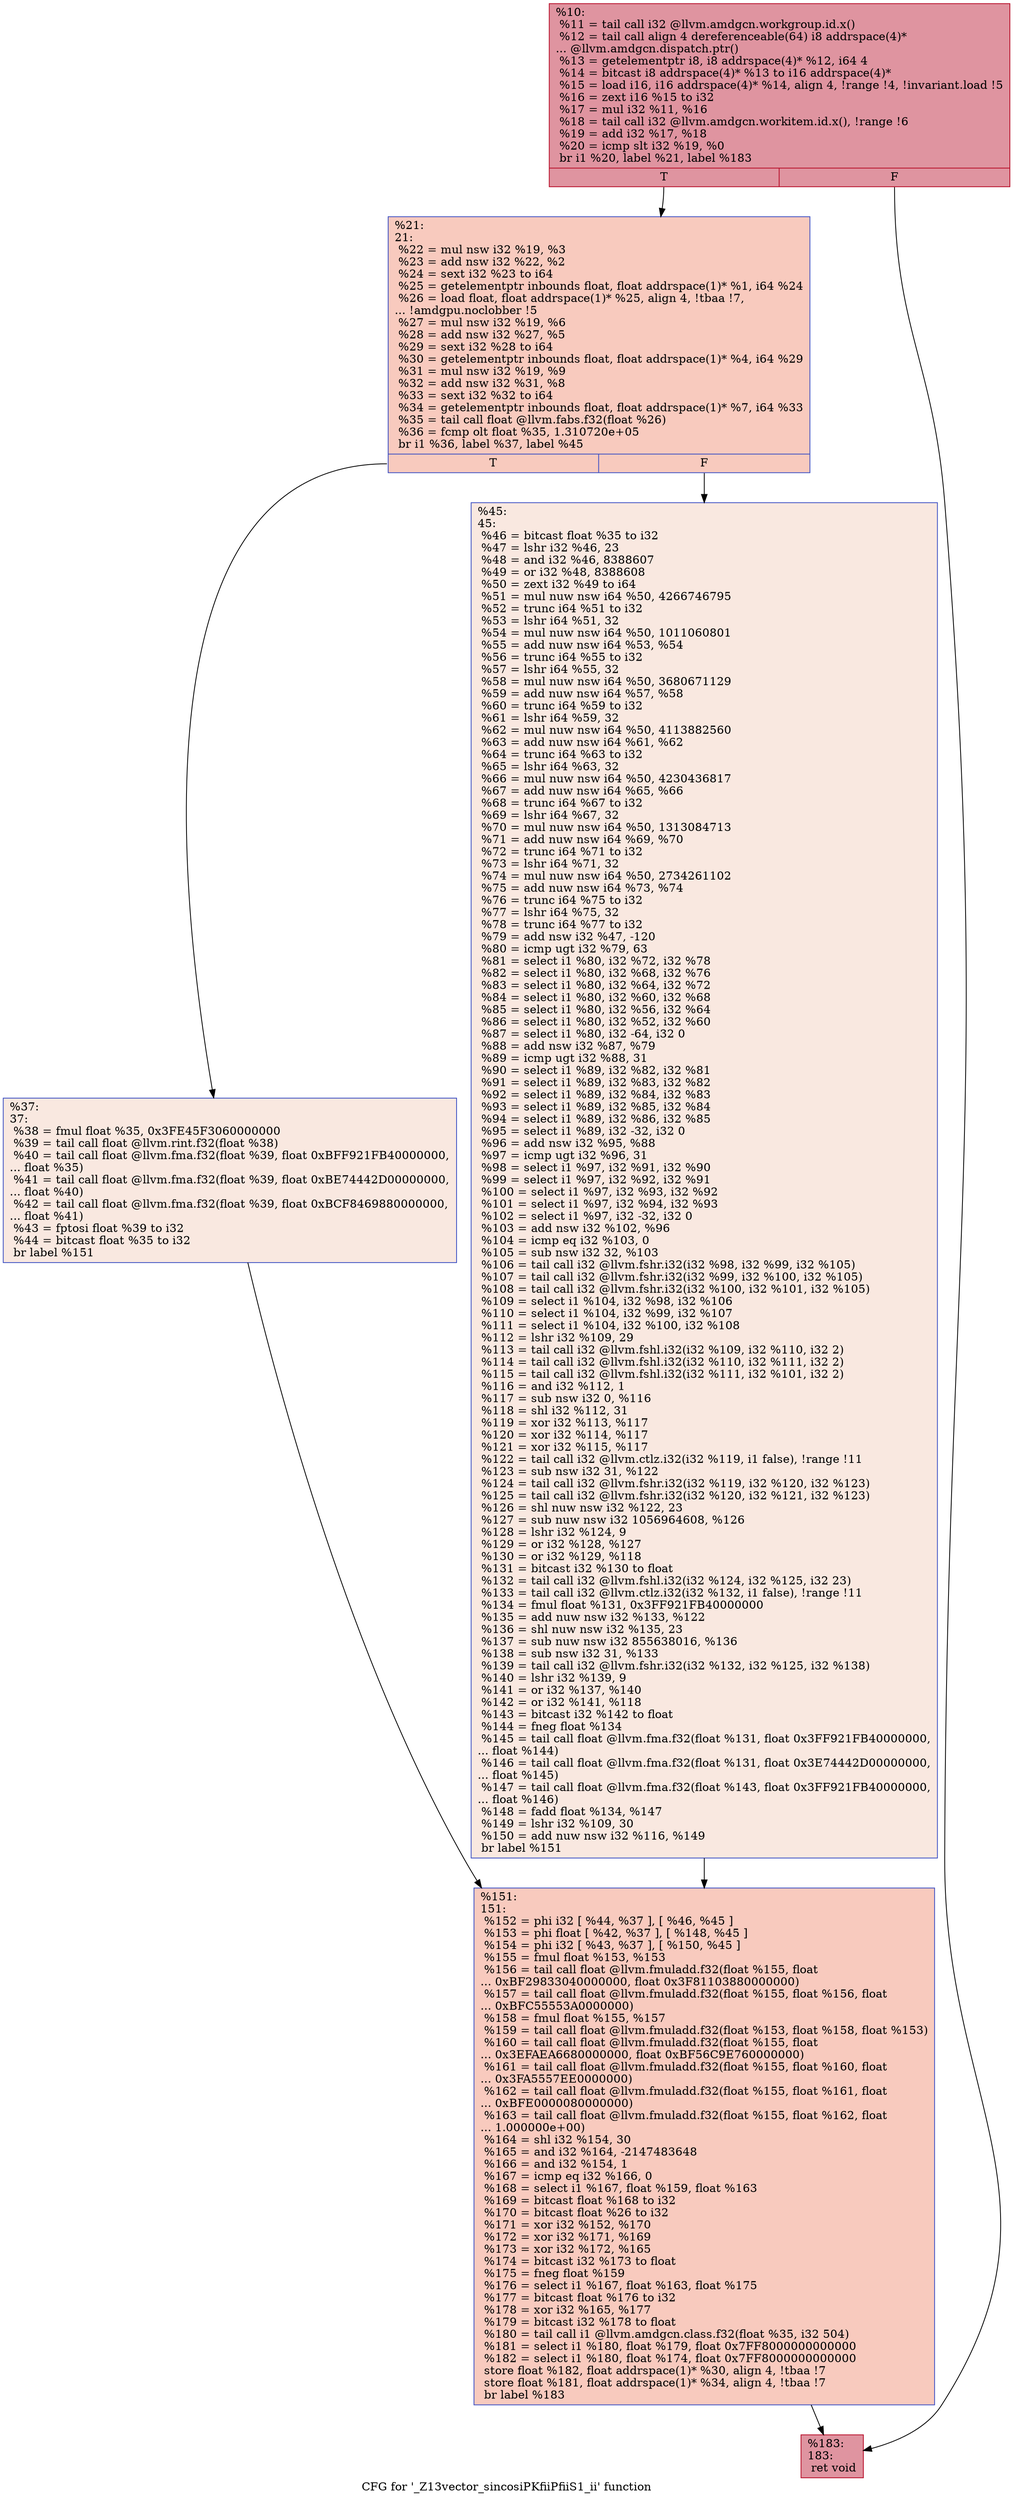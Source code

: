digraph "CFG for '_Z13vector_sincosiPKfiiPfiiS1_ii' function" {
	label="CFG for '_Z13vector_sincosiPKfiiPfiiS1_ii' function";

	Node0x49d8570 [shape=record,color="#b70d28ff", style=filled, fillcolor="#b70d2870",label="{%10:\l  %11 = tail call i32 @llvm.amdgcn.workgroup.id.x()\l  %12 = tail call align 4 dereferenceable(64) i8 addrspace(4)*\l... @llvm.amdgcn.dispatch.ptr()\l  %13 = getelementptr i8, i8 addrspace(4)* %12, i64 4\l  %14 = bitcast i8 addrspace(4)* %13 to i16 addrspace(4)*\l  %15 = load i16, i16 addrspace(4)* %14, align 4, !range !4, !invariant.load !5\l  %16 = zext i16 %15 to i32\l  %17 = mul i32 %11, %16\l  %18 = tail call i32 @llvm.amdgcn.workitem.id.x(), !range !6\l  %19 = add i32 %17, %18\l  %20 = icmp slt i32 %19, %0\l  br i1 %20, label %21, label %183\l|{<s0>T|<s1>F}}"];
	Node0x49d8570:s0 -> Node0x49db040;
	Node0x49d8570:s1 -> Node0x49db0d0;
	Node0x49db040 [shape=record,color="#3d50c3ff", style=filled, fillcolor="#ef886b70",label="{%21:\l21:                                               \l  %22 = mul nsw i32 %19, %3\l  %23 = add nsw i32 %22, %2\l  %24 = sext i32 %23 to i64\l  %25 = getelementptr inbounds float, float addrspace(1)* %1, i64 %24\l  %26 = load float, float addrspace(1)* %25, align 4, !tbaa !7,\l... !amdgpu.noclobber !5\l  %27 = mul nsw i32 %19, %6\l  %28 = add nsw i32 %27, %5\l  %29 = sext i32 %28 to i64\l  %30 = getelementptr inbounds float, float addrspace(1)* %4, i64 %29\l  %31 = mul nsw i32 %19, %9\l  %32 = add nsw i32 %31, %8\l  %33 = sext i32 %32 to i64\l  %34 = getelementptr inbounds float, float addrspace(1)* %7, i64 %33\l  %35 = tail call float @llvm.fabs.f32(float %26)\l  %36 = fcmp olt float %35, 1.310720e+05\l  br i1 %36, label %37, label %45\l|{<s0>T|<s1>F}}"];
	Node0x49db040:s0 -> Node0x49dce40;
	Node0x49db040:s1 -> Node0x49dced0;
	Node0x49dce40 [shape=record,color="#3d50c3ff", style=filled, fillcolor="#f1ccb870",label="{%37:\l37:                                               \l  %38 = fmul float %35, 0x3FE45F3060000000\l  %39 = tail call float @llvm.rint.f32(float %38)\l  %40 = tail call float @llvm.fma.f32(float %39, float 0xBFF921FB40000000,\l... float %35)\l  %41 = tail call float @llvm.fma.f32(float %39, float 0xBE74442D00000000,\l... float %40)\l  %42 = tail call float @llvm.fma.f32(float %39, float 0xBCF8469880000000,\l... float %41)\l  %43 = fptosi float %39 to i32\l  %44 = bitcast float %35 to i32\l  br label %151\l}"];
	Node0x49dce40 -> Node0x49dd9a0;
	Node0x49dced0 [shape=record,color="#3d50c3ff", style=filled, fillcolor="#f1ccb870",label="{%45:\l45:                                               \l  %46 = bitcast float %35 to i32\l  %47 = lshr i32 %46, 23\l  %48 = and i32 %46, 8388607\l  %49 = or i32 %48, 8388608\l  %50 = zext i32 %49 to i64\l  %51 = mul nuw nsw i64 %50, 4266746795\l  %52 = trunc i64 %51 to i32\l  %53 = lshr i64 %51, 32\l  %54 = mul nuw nsw i64 %50, 1011060801\l  %55 = add nuw nsw i64 %53, %54\l  %56 = trunc i64 %55 to i32\l  %57 = lshr i64 %55, 32\l  %58 = mul nuw nsw i64 %50, 3680671129\l  %59 = add nuw nsw i64 %57, %58\l  %60 = trunc i64 %59 to i32\l  %61 = lshr i64 %59, 32\l  %62 = mul nuw nsw i64 %50, 4113882560\l  %63 = add nuw nsw i64 %61, %62\l  %64 = trunc i64 %63 to i32\l  %65 = lshr i64 %63, 32\l  %66 = mul nuw nsw i64 %50, 4230436817\l  %67 = add nuw nsw i64 %65, %66\l  %68 = trunc i64 %67 to i32\l  %69 = lshr i64 %67, 32\l  %70 = mul nuw nsw i64 %50, 1313084713\l  %71 = add nuw nsw i64 %69, %70\l  %72 = trunc i64 %71 to i32\l  %73 = lshr i64 %71, 32\l  %74 = mul nuw nsw i64 %50, 2734261102\l  %75 = add nuw nsw i64 %73, %74\l  %76 = trunc i64 %75 to i32\l  %77 = lshr i64 %75, 32\l  %78 = trunc i64 %77 to i32\l  %79 = add nsw i32 %47, -120\l  %80 = icmp ugt i32 %79, 63\l  %81 = select i1 %80, i32 %72, i32 %78\l  %82 = select i1 %80, i32 %68, i32 %76\l  %83 = select i1 %80, i32 %64, i32 %72\l  %84 = select i1 %80, i32 %60, i32 %68\l  %85 = select i1 %80, i32 %56, i32 %64\l  %86 = select i1 %80, i32 %52, i32 %60\l  %87 = select i1 %80, i32 -64, i32 0\l  %88 = add nsw i32 %87, %79\l  %89 = icmp ugt i32 %88, 31\l  %90 = select i1 %89, i32 %82, i32 %81\l  %91 = select i1 %89, i32 %83, i32 %82\l  %92 = select i1 %89, i32 %84, i32 %83\l  %93 = select i1 %89, i32 %85, i32 %84\l  %94 = select i1 %89, i32 %86, i32 %85\l  %95 = select i1 %89, i32 -32, i32 0\l  %96 = add nsw i32 %95, %88\l  %97 = icmp ugt i32 %96, 31\l  %98 = select i1 %97, i32 %91, i32 %90\l  %99 = select i1 %97, i32 %92, i32 %91\l  %100 = select i1 %97, i32 %93, i32 %92\l  %101 = select i1 %97, i32 %94, i32 %93\l  %102 = select i1 %97, i32 -32, i32 0\l  %103 = add nsw i32 %102, %96\l  %104 = icmp eq i32 %103, 0\l  %105 = sub nsw i32 32, %103\l  %106 = tail call i32 @llvm.fshr.i32(i32 %98, i32 %99, i32 %105)\l  %107 = tail call i32 @llvm.fshr.i32(i32 %99, i32 %100, i32 %105)\l  %108 = tail call i32 @llvm.fshr.i32(i32 %100, i32 %101, i32 %105)\l  %109 = select i1 %104, i32 %98, i32 %106\l  %110 = select i1 %104, i32 %99, i32 %107\l  %111 = select i1 %104, i32 %100, i32 %108\l  %112 = lshr i32 %109, 29\l  %113 = tail call i32 @llvm.fshl.i32(i32 %109, i32 %110, i32 2)\l  %114 = tail call i32 @llvm.fshl.i32(i32 %110, i32 %111, i32 2)\l  %115 = tail call i32 @llvm.fshl.i32(i32 %111, i32 %101, i32 2)\l  %116 = and i32 %112, 1\l  %117 = sub nsw i32 0, %116\l  %118 = shl i32 %112, 31\l  %119 = xor i32 %113, %117\l  %120 = xor i32 %114, %117\l  %121 = xor i32 %115, %117\l  %122 = tail call i32 @llvm.ctlz.i32(i32 %119, i1 false), !range !11\l  %123 = sub nsw i32 31, %122\l  %124 = tail call i32 @llvm.fshr.i32(i32 %119, i32 %120, i32 %123)\l  %125 = tail call i32 @llvm.fshr.i32(i32 %120, i32 %121, i32 %123)\l  %126 = shl nuw nsw i32 %122, 23\l  %127 = sub nuw nsw i32 1056964608, %126\l  %128 = lshr i32 %124, 9\l  %129 = or i32 %128, %127\l  %130 = or i32 %129, %118\l  %131 = bitcast i32 %130 to float\l  %132 = tail call i32 @llvm.fshl.i32(i32 %124, i32 %125, i32 23)\l  %133 = tail call i32 @llvm.ctlz.i32(i32 %132, i1 false), !range !11\l  %134 = fmul float %131, 0x3FF921FB40000000\l  %135 = add nuw nsw i32 %133, %122\l  %136 = shl nuw nsw i32 %135, 23\l  %137 = sub nuw nsw i32 855638016, %136\l  %138 = sub nsw i32 31, %133\l  %139 = tail call i32 @llvm.fshr.i32(i32 %132, i32 %125, i32 %138)\l  %140 = lshr i32 %139, 9\l  %141 = or i32 %137, %140\l  %142 = or i32 %141, %118\l  %143 = bitcast i32 %142 to float\l  %144 = fneg float %134\l  %145 = tail call float @llvm.fma.f32(float %131, float 0x3FF921FB40000000,\l... float %144)\l  %146 = tail call float @llvm.fma.f32(float %131, float 0x3E74442D00000000,\l... float %145)\l  %147 = tail call float @llvm.fma.f32(float %143, float 0x3FF921FB40000000,\l... float %146)\l  %148 = fadd float %134, %147\l  %149 = lshr i32 %109, 30\l  %150 = add nuw nsw i32 %116, %149\l  br label %151\l}"];
	Node0x49dced0 -> Node0x49dd9a0;
	Node0x49dd9a0 [shape=record,color="#3d50c3ff", style=filled, fillcolor="#ef886b70",label="{%151:\l151:                                              \l  %152 = phi i32 [ %44, %37 ], [ %46, %45 ]\l  %153 = phi float [ %42, %37 ], [ %148, %45 ]\l  %154 = phi i32 [ %43, %37 ], [ %150, %45 ]\l  %155 = fmul float %153, %153\l  %156 = tail call float @llvm.fmuladd.f32(float %155, float\l... 0xBF29833040000000, float 0x3F81103880000000)\l  %157 = tail call float @llvm.fmuladd.f32(float %155, float %156, float\l... 0xBFC55553A0000000)\l  %158 = fmul float %155, %157\l  %159 = tail call float @llvm.fmuladd.f32(float %153, float %158, float %153)\l  %160 = tail call float @llvm.fmuladd.f32(float %155, float\l... 0x3EFAEA6680000000, float 0xBF56C9E760000000)\l  %161 = tail call float @llvm.fmuladd.f32(float %155, float %160, float\l... 0x3FA5557EE0000000)\l  %162 = tail call float @llvm.fmuladd.f32(float %155, float %161, float\l... 0xBFE0000080000000)\l  %163 = tail call float @llvm.fmuladd.f32(float %155, float %162, float\l... 1.000000e+00)\l  %164 = shl i32 %154, 30\l  %165 = and i32 %164, -2147483648\l  %166 = and i32 %154, 1\l  %167 = icmp eq i32 %166, 0\l  %168 = select i1 %167, float %159, float %163\l  %169 = bitcast float %168 to i32\l  %170 = bitcast float %26 to i32\l  %171 = xor i32 %152, %170\l  %172 = xor i32 %171, %169\l  %173 = xor i32 %172, %165\l  %174 = bitcast i32 %173 to float\l  %175 = fneg float %159\l  %176 = select i1 %167, float %163, float %175\l  %177 = bitcast float %176 to i32\l  %178 = xor i32 %165, %177\l  %179 = bitcast i32 %178 to float\l  %180 = tail call i1 @llvm.amdgcn.class.f32(float %35, i32 504)\l  %181 = select i1 %180, float %179, float 0x7FF8000000000000\l  %182 = select i1 %180, float %174, float 0x7FF8000000000000\l  store float %182, float addrspace(1)* %30, align 4, !tbaa !7\l  store float %181, float addrspace(1)* %34, align 4, !tbaa !7\l  br label %183\l}"];
	Node0x49dd9a0 -> Node0x49db0d0;
	Node0x49db0d0 [shape=record,color="#b70d28ff", style=filled, fillcolor="#b70d2870",label="{%183:\l183:                                              \l  ret void\l}"];
}
